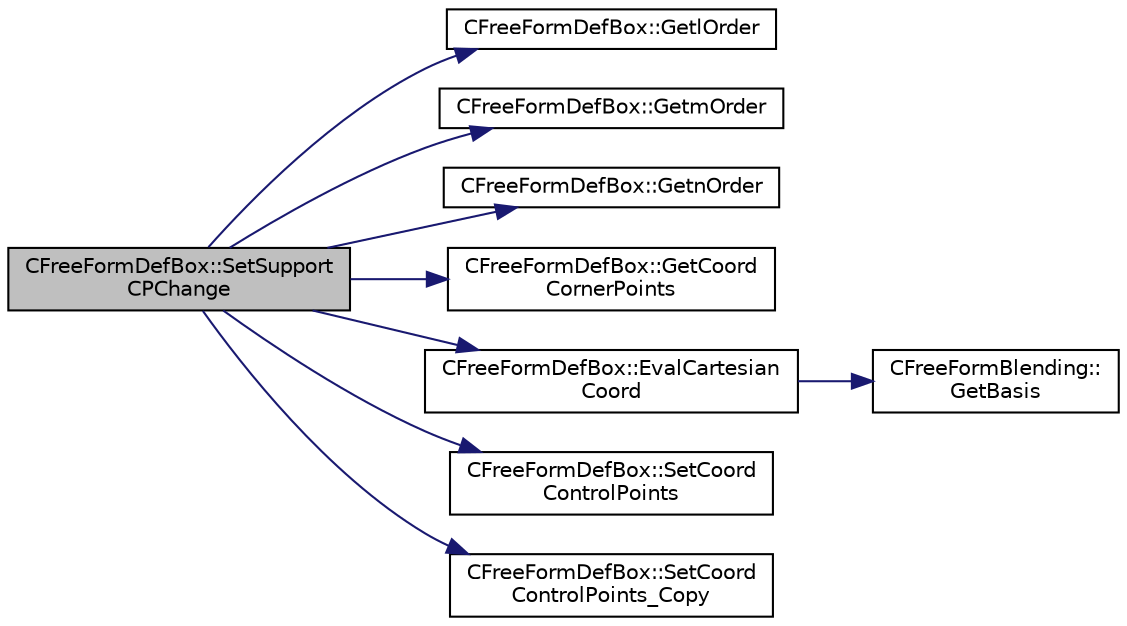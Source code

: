 digraph "CFreeFormDefBox::SetSupportCPChange"
{
  edge [fontname="Helvetica",fontsize="10",labelfontname="Helvetica",labelfontsize="10"];
  node [fontname="Helvetica",fontsize="10",shape=record];
  rankdir="LR";
  Node1012 [label="CFreeFormDefBox::SetSupport\lCPChange",height=0.2,width=0.4,color="black", fillcolor="grey75", style="filled", fontcolor="black"];
  Node1012 -> Node1013 [color="midnightblue",fontsize="10",style="solid",fontname="Helvetica"];
  Node1013 [label="CFreeFormDefBox::GetlOrder",height=0.2,width=0.4,color="black", fillcolor="white", style="filled",URL="$class_c_free_form_def_box.html#a41ba3a93be7707d12dd8582aac84b28b",tooltip="Get the order in the l direction of the FFD FFDBox. "];
  Node1012 -> Node1014 [color="midnightblue",fontsize="10",style="solid",fontname="Helvetica"];
  Node1014 [label="CFreeFormDefBox::GetmOrder",height=0.2,width=0.4,color="black", fillcolor="white", style="filled",URL="$class_c_free_form_def_box.html#ad0a84141a7cc5d231050ed04a3eb1a5d",tooltip="Get the order in the m direction of the FFD FFDBox. "];
  Node1012 -> Node1015 [color="midnightblue",fontsize="10",style="solid",fontname="Helvetica"];
  Node1015 [label="CFreeFormDefBox::GetnOrder",height=0.2,width=0.4,color="black", fillcolor="white", style="filled",URL="$class_c_free_form_def_box.html#ab077841e1b5c6d82234c5c0f92a61e35",tooltip="Get the order in the n direction of the FFD FFDBox. "];
  Node1012 -> Node1016 [color="midnightblue",fontsize="10",style="solid",fontname="Helvetica"];
  Node1016 [label="CFreeFormDefBox::GetCoord\lCornerPoints",height=0.2,width=0.4,color="black", fillcolor="white", style="filled",URL="$class_c_free_form_def_box.html#ad76598044e7fce661cf63222370429d7",tooltip="Get the coordinates of the corner points. "];
  Node1012 -> Node1017 [color="midnightblue",fontsize="10",style="solid",fontname="Helvetica"];
  Node1017 [label="CFreeFormDefBox::EvalCartesian\lCoord",height=0.2,width=0.4,color="black", fillcolor="white", style="filled",URL="$class_c_free_form_def_box.html#a1e4687107257a58ad8af6a461002b140",tooltip="Here we take the parametric coords of a point in the box and we convert them to the physical cartesia..."];
  Node1017 -> Node1018 [color="midnightblue",fontsize="10",style="solid",fontname="Helvetica"];
  Node1018 [label="CFreeFormBlending::\lGetBasis",height=0.2,width=0.4,color="black", fillcolor="white", style="filled",URL="$class_c_free_form_blending.html#ac31d71e2b7e31d7c9e377845be61b9c3",tooltip="A pure virtual member. "];
  Node1012 -> Node1019 [color="midnightblue",fontsize="10",style="solid",fontname="Helvetica"];
  Node1019 [label="CFreeFormDefBox::SetCoord\lControlPoints",height=0.2,width=0.4,color="black", fillcolor="white", style="filled",URL="$class_c_free_form_def_box.html#aa57720cc5001845b73b14e1d76b0d7cc",tooltip="Set the coordinates of the control points. "];
  Node1012 -> Node1020 [color="midnightblue",fontsize="10",style="solid",fontname="Helvetica"];
  Node1020 [label="CFreeFormDefBox::SetCoord\lControlPoints_Copy",height=0.2,width=0.4,color="black", fillcolor="white", style="filled",URL="$class_c_free_form_def_box.html#a250a007d8372d33f4a4ee8a24f35ce96",tooltip="Set the coordinates of the control points. "];
}
